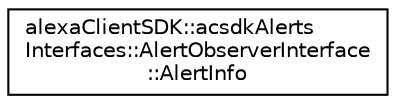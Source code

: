 digraph "Graphical Class Hierarchy"
{
 // LATEX_PDF_SIZE
  edge [fontname="Helvetica",fontsize="10",labelfontname="Helvetica",labelfontsize="10"];
  node [fontname="Helvetica",fontsize="10",shape=record];
  rankdir="LR";
  Node0 [label="alexaClientSDK::acsdkAlerts\lInterfaces::AlertObserverInterface\l::AlertInfo",height=0.2,width=0.4,color="black", fillcolor="white", style="filled",URL="$structalexa_client_s_d_k_1_1acsdk_alerts_interfaces_1_1_alert_observer_interface_1_1_alert_info.html",tooltip=" "];
}
